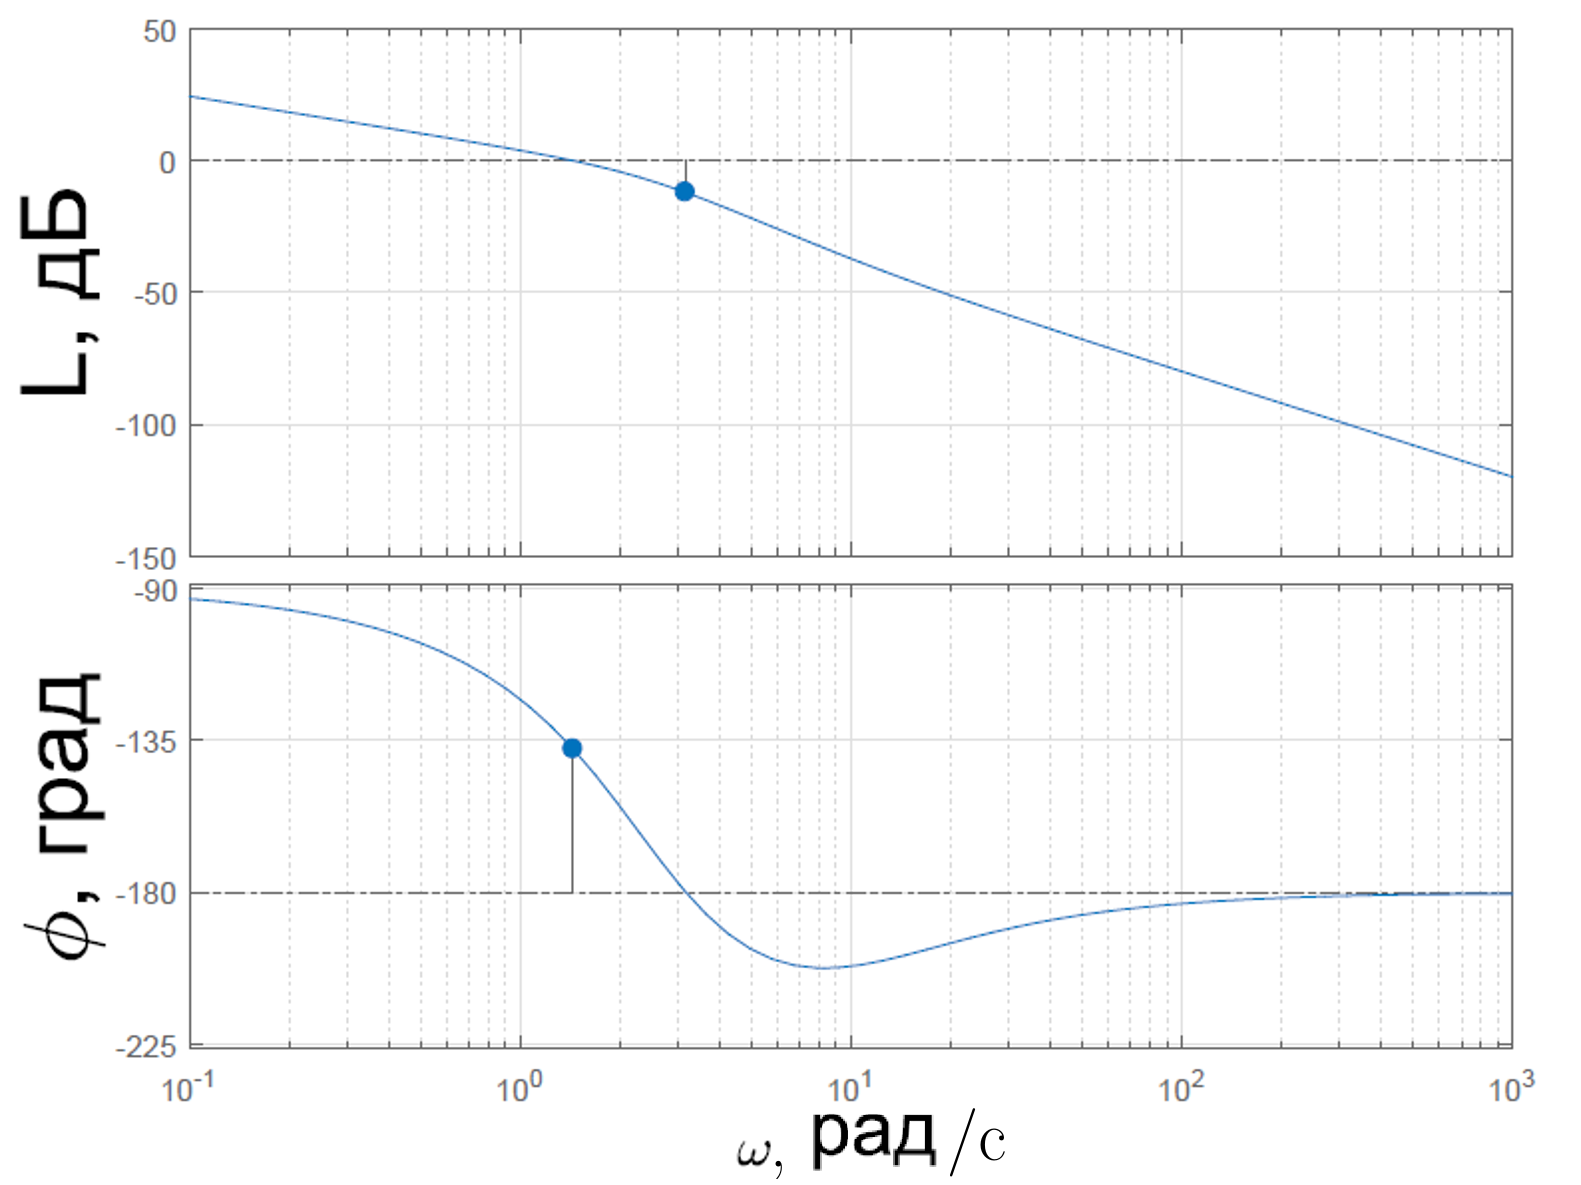 <?xml version="1.0"?>
<!DOCTYPE ipe SYSTEM "ipe.dtd">
<ipe version="70206" creator="Ipe 7.2.7">
<info created="D:20170517201036" modified="D:20170517201036"/>
<bitmap id="1" width="69" height="136" length="856" ColorSpace="DeviceRGB" Filter="FlateDecode" BitsPerComponent="8" encoding="base64">
eNrtnL1x4zAQhd2U6nATasEluAJXcAWoAOaXX3yxY6VMfRi8GQwHWIFLEAuSe+9FHok28ElL
7C/980NRFEX11K+ojy36HUWcAcIO37boEaVfYp7nv6N0jyKOHies8naQblF97x3i9BI23Pe0
IQ5xiNMRJ7w4ICogDnGIQxziEIc4xCEOcYhDnAPTt/eoVFf5ikLtCzWWTeCH4+gF8AALzDmK
OGeuFXxGpbofcbbq+Xw+FsIGxPrq7XbbaYoQcUz1jEKPY5omnN4NzY6T4NRJcbJpGm3EOYNZ
BlMc1t8hTpt3C8L+TXujIzWgEU+cZnGI5cw41IU87J+okYt+R+2fxsHOcUylYHV8kHN1HKwe
Up6LNuK94iALu/qYhD8c3Kc+hliCsoqEtVBdmaYJ2RBxGsqGYEQECO8TLp6isivnhZKjQbQp
5mt4y+5k9oQT3LTIItbMwZVdXInh8UdEL2bUQnKGI65Vz5iyi+GwtqbV4RMzyt9LnPJ7qewN
IaWmQqX/Wokj4mj2hqMp21tDHAUHRBw9jiaOQhZWnlSrh5UYHB6Og5033AjiLyYfTZxVHIQl
DbvSVF/hVRus9L/FEYMcTdzekIuJnwNx6odnibMag5VJn8ZKxfyiL05pzMp7AU5Q+TngrhHT
3r4nmzOcekkKG4CRZHEpHM2rz2FZBwg/iEMUGvskDpZebStnNyzsZ8+gjibvI07deOo5XXnw
6mVUNiw9nVhF3ORNVjWmgesMJ7O95bTeTltNR9n4lqg/nOZDEra3nIhIM+RiKZKiKIramdwF
JR+02kUN76bWp10zt8F9dBwzCH/nWC43OLCrPVlMRbBA4likb71kmoT6wxHb66Xu93v2iOVS
eDG8q5z9tkvfKhuAE2k4l+CwxD5dyn2M8gVPOK/MrGOXPCwhVr0sni9whiMaQ/eJJrFnjQiQ
OPVzoCy2GBUoxDOnbzjX0Ihv1oDum28c60FN61avbxxTYxOj3L445SiXcq6gQWKG2zfUcYYj
Bjndp+bEHMRiPM8Zzitn3TFnDLYkNuL7HgJecXAziiuCtDmsqnRajbxbeg4CQW9luiDVCupP
IMIRV8q/WOKxXZoUzBnOgf/x2OLhMuIQhzhtOCH2+LiINLmYMxzqPPoH10CM1A==
</bitmap>
<bitmap id="2" width="794" height="595" length="20702" ColorSpace="DeviceRGB" Filter="FlateDecode" BitsPerComponent="8" encoding="base64">
eNrtnftvW+edp4X9CxZYFDvZ3cFs0WKAQS+DwUAD9IfBBmgbzKWzmsFuMJjuTroouJxZVtlx
hNJhUkVt4qoNE40zKd2G0cR22U5pTVsmcblOQu3KjCL6ItMxY0ulokqJzKGS8YhmbSUkK1+I
s6/4SkdHhxcdXnUuzwPBkMgjWuZH73kfv9/veY+iAAAAAAAAAAAAAAAAAAAAAAAAAAAAAAAA
AAAAAAAAAAAAAAAAAAAAAAAAAAAAAEAT3E2HB91afOF0cfOJYmY27PfIxzz+cDydK/NuAQAA
AOhlKhc/7PaMJws6VbqViR4SEjUxLxzqdi553OceCiZv8H4BAAAA7KaYDvvcw9GMTqbKK9Fh
z2A4fVfzpSeYLPCGAQAAAFRZUw1NKiSDnkF//Noe0gUAAADgcDatye3x+Q5u9UwFT8n2qFzc
766yqZ21ql24AQAAwMogRG0tTWWiw0KmwvOVvvNyceWU3zMSTn/QrE2Z8J/WpZ+qzZdt9tsN
Hr/nYY0PqPdss4+TOImTuLUSr/cUiZs/8RZitVziVrar7cIfNsWZlrmVxEkcmyJxbApa4Vrc
P+j2x3Ob+yYY7Zti3DG3kjiJkzg2ReLYlFMpF5LjHvehaObW9gMr0eHB4ehKWd+dvmlZ9a7p
M2cKi4uLJnzZZr/d4PF7Htb4gHrP1nucxEmcxO2ReL2nSNz8ibcQq+UStxLF+bBvcLtvqrKv
lOfZ+Nrt7f2mxqIrBWWv/aZIwWmQOIkDiQOJg5Zybv5UcHh7y/OJ2cz2+lNxJb79uNs9HDw1
X28vdFJg3AGJA4kDiYP9UmBN2PgB1H1InMSdmbhCpY9KHzaFTTHu9mluXVlZIXESJ3Eb2xSJ
Y1OATUG3MeeZFkgcSByYx0kBONMCiQOJA/M4KQBnWiBxIHFgHgd7pECF3fgBdNGQOIk7M3GF
vin6prApbIpxx9xK4iRO4tgUNoVNYVNgQagCkDiQODCPAykAZ1ogcSBxYB4nhcawJmz8AOo+
JE7izkxcodJHpQ+bwqYYd8ytJE7iJI5NYVPYFDYFFoQqAIkDiQPzOJACcKYFEgcSB+ZxUgDO
tEDiQOLAPE4K3YMKu/ED6KIhcRJ3ZuIKfVP0TWFT2BTjjrmVxEmcxLEpbAqbwqbAglAFIHEg
cWAeB1IAzrRA4kDiwDxOCo1hTdj4AdR9SJzEnZm4QqWPSh82hU0x7phbSZzESRybwqawKWwK
LAhVABIHEgfmcSAF4EwLJA4kDszjpACcaYHEgcSBeZwUugcVduMH0EVD4iTuzMQV+qbom8Km
sCnGHXMriZM4iWNT2BQ2hU2BBaEKQOJA4sA8DqQAnGmBxIHEgXncJCxmb/YNTfWPTHuPpf7+
lV8cfW1JPJJf39j/H4w1YcMHUPchcRJ3ZuIKlT4qfdiUmZxW6JOQqBPxd33ff0tolfAr8SE+
CZxciMxcFU9l1wqMO+ZWEidxEsemSBybgno2Vf1gaeOOkKhYcjU0uSy0asB/VvjVX/7dedeR
pPCrxNw18SzjjrmVxEmcxLEpEsemoKkUhEG9lMgImxJ+5TpyQfiVsCzxuXhEeJd4VjgY76f5
oaeCxIHEwZnzOJgzhexaIbV0XdjU6MScLBF+3BcXn4Qml2WJ0AwtWMCZlsR5E0gcmMfBQinI
FiyhUoGTC0Kr+kemtS1YQr2WVteNvA5rwsYPoO5D4iTuzMQVKn1U+rApxzitrgXr0197XfiV
68iF0Ym5Bi1YjDvmVhIncRLHprApbAqbavRblL0pPEqWCLUtWMK4fjT1Di1YXYUqAIkDiQPz
ONgyBbUF639+NylbsOQuWOouDbRgcaYFEgcSB2yKFJpCbcGSJUK1BeuhFy6dOP2uUK/e74LF
mRZIHEgcmMfBKinULA3LFqzjsaW/f+UX6i5Ye7Zg7fmybf5U7R9PF41CTwWJk3hLz9I3Rd8U
NoVNdeQ3XG3BUnfB+szX33jw+Tdr7oLF3MqZlsRJHJsicWwKHGJT7TD37i91u2DJFqzQ5LL0
K4e3YFEFIHEgcWAeB1JoFt0uWGa4ESFnWiBxIHFgHieFrtLtNWHdLliyxV1twTqf/pel1Q7s
gkXdxzyJ9+bbSZzEe5m4QqWPSh82hU2Zb9ypLVhfenb23idmtDcilC3uzK2caUmcxLEpEsem
gBSaGzh23GWUKoDTIHESB+ZxIAVTIXcZHX/lFw+9cEn6la7F3fx+xZmWuRVIHJjHgRRMRXWL
u/CrB59/c+SHl825iztnWuZWIHFgHgcnpGDpCrvQp8vv5EOTy48dP1/zEkKdX9FFo9BTQeIk
3tKz9E3RN4VNYVPOGXc1LyH806fOSr+KzVxpvH7F3MrcSuIkjk1hU9gUNgU6hF9dWFjT+VVv
7vJMFcBpkDiJA/M4kIJz/Eq3fvWRr57uhl9xpmVuBRIH5nFwQgqsCWv9yv+jCzXXr+T1g9R9
bJO4wQNInMQbP0Xi5k9codKHTTHu9u9Mq7t+8B7vaaFYrmcT6v4MzK3YFIljUySOTQE2xbhr
6gDhV7GZK9X7i4pHTryWWlpd50yLTZE4NkXi2BQ406agZeT+osKmhFP93sgb2vsPyuYreiqc
BomTODCPAylAu/930zS3C7n69KNxuXl7Yu7a5XfyvD/MrUDiwDwOtSgXM+fC/gPuCh5/OJ7O
lS2VAmvCxg9otu6Tml+Si1ejE3Of+2ZCLl7pOttJ3E6JU/exa+IKlT4qfdhUd2VqJTrs8fgj
87nbSnktOT7s9ownC2Vsirm15plWLl6pd8YZ8J+VlUEhXT27LQ6JY1Mkjk1hU9iUuWQqEx12
+8LpoubLoWDyhoVsCrrHnmfa7FohMXdNVgY/+nD8d4anZVt7L+UKepk4kDhYGubxLslUITnu
cR+O5+5uPXA3HR70DEdXyqQAzZ9phUGpbe3yns6qXO1XWRCYW4HEgXm8y9zNxQ+79TblHgyn
79ZJoQErFRo/Uu+7tIcZ+a7qw6pfhx9y33/I//bXj/7nr4zd++ALv/03PxFy9e8eevWBZ848
99Kl0+cXTP5Oqn8SNz8kPyQ/pHV/yJqHoT5msCkT/huosBs/YH+7aJZW1xNz1wInF+RuV+JP
ebVgszXBHiTewq86iTPGzZy4Qt8UfVOsTWFTjDvbza3yVjiyJtg/Mi0+RifmTsTfvWJgHwZs
CptijGNT2BQ2ZS6d2rQn+qZA2d+5VXazP3w8de8TM/IOg3IThv36hzv2V50uGhIHe8M83iX0
F/Hl4n6u6YN9PdPm1zdkQXDAf3a/zAqbAhIHbAqa0Sm539SplWKZ/aY6+LLUfTpCaeNOaul6
aHJZtlo9+PybgZ+9PT073+3EqfQxxm2WuEKlj0ofNtVlnSpm4kGfZ6vX3xc8xV7o2JQpz7TC
rF5/658PnZj77BNbfVYtdLBjU9gUNkXi2BTsL6TgNExbBRASFUuuCqFSrw1MLV3nV93GiQOJ
Ayc3UgDOtF38b2z2ploK/MaPrnwv+nb7C1bYFJA4MI8DKYADz7RCoqYuvTf4/MX+kWkhV5GZ
q9m1Ar/qzK1A4sDJjRT2hAq78QOc00WTWroeOLkgtGrAfzY0uWzkkkD6phS6aOybuELfFH1T
2BQ2xbhjbm31vc2uFYRNCacSZiX8qkF7lXjZE6ff/YNvnekbmhIf7u8mm9qWgcQZ49gUiWNT
YF2bgu5hpyqA0KpYcvV/fGdWmFK1VpU27vzZU2c/8tXTUqXkh/hy6tJ7JA4kDszjQArAmVaL
vB7QdeSCdrXquz97+9e8u1RKFap93JKdxIHEgXmcFHoDa8LGD6Duo9OqyMxVWQSs9ij1Y/D5
iyTOGLd64gqVPip9trCpfD4fiUS8Xm9/f39fBZfLFQgEUqkUNsW4Y27d38SnL//zrx88Xc+m
Pu6LkzhjHJsicWxqfymVSqFQqK8+Qqu69JvjEJuC7uGQKsBi9ubvjbzRYHmKxIHEwR5YdB4X
KiVkqc8AiUSCFIAz7f6M0407DVTq86MJcQCJA4kDNtUphPNEtjGyoOT1evsMY/6qHzbFmdau
PPTCpZoq9W++evqPvn1G9qs7oR2duZUxDthUD9DakRCqPdWrrxn6+/tLpRIpNAsVduMH0EVT
j9LGnY89fLr6gr5DJ+aUSr+63LRKfERmrta8cw2JM8bNnLhC3xR9U5a1KV2NT8hSLBbL5/Py
2Ww2K15BJ1R7viY2xbhjbu1S4pfnFx77h8tCoj79tdc/7ot/9OH4idPv6o6RW6z/xsNx77FU
Yu4aiTPGsSkSx6a6alPCmnSt5jXXnYRT6Q7DpsA8OLMKsJi92fgGf6WNO0Kl5I5Vocnl9m+y
TOJA4uCoedy4TaVSKa0mNbBH3QoVKQBnWqsgpEveDVCYlfArGzSrkzhjHLApU9mU1pEarziV
SiWD3kUKtVcSWBM2fAB1n268rFyquv+pN2SzeuN1LRJnjO9L4gqVPip91repUCjU+GW1HVbY
FOOOudWiictmdeFUn/tmYs+lKhJnjGNTJI5N7WlTo6OjxnvLtQdjU4w75larJ/7ymYz3WKrx
UhWJM8axKRLHpvZ0JO2Re24kpV3IwqbAPNBT0Q7qUpWFuqpInDEO9sbSNrWnIGFTwJnWxljo
AkASZ4wDNoVNOdOmWBM2fgB1n31MXL0A0HssNXXpPRJnjPcycYVKH5U+bAqbYtwxt9olcXkB
4B99+8wnHokbWaoiccY4NoVNYVPYFFgaqgBdnC+yNwMnF/qGpkYn5lJL10kcSBycM49jU/wq
cqaFDlLauBNLrqp3ANz3TnUSZ4wDNoVNYVPAmdaipJauj07M9Q1NBU4uLGZvkjiQOGBT2FQv
ocJu/AC6aEyeeH59IzJzdcB/9vcfn3llNlvauEPijPGOJK7QN0XfFDaFTTHusCmHJR67uPrQ
C5f6R6YfO36+8a1qSJwxjk1hU5a2KfF5pD4DAwPqkYFAINKQptQLm4KeQRVgf1H3//QeSyXm
rpE4kDjYYx7Xak+XwKaAMy1okZsq9Gb/TxJnjAM2hU0506ZYEzZ+AHUfSycu9//UbapA4oxx
g89S6aPSh01hU4w7bIrEJXJThc98/Y3PfjMRmbl6eX6BxBnj2BQ2hU1hU2BaqAKYmcXszY5v
qkDijHGwN8zjpACcaaEadVMF8RFLrra5/yeJM8aBeRxIATjTOpbU0nXvsZRcqmq8qQKJA4kz
jwMp6KDCbvwAumhsn7i6qcJfHD7/UiJTr6uKxBX6pkjcIokrduybwqYYd9gUiVsi8ZcSV//6
uYufejRec6mKxLEpEsemAJuC3kAVwOrIpapPPPr6/WPnEnPX9uyqInHGODCPWxchkI0v9CMF
4EwL7SBUynss1T8y3birisQZ44BNYVPOTIE1YeMHUOlzeOJqV9X9T71Rc6mKxO06xhUqfVT6
LGJTiUQi0iqBQACbYtxhUyTes8RPvJZyHUn+5iP6rioSx6ZIHJvaXzq1sWfNWyRjU4w7bIrE
O564ulTlOnJB7lVF4tgUiWNT9rAp9kIH80BPhUOQXVV9Q1OP/+BCp7ZVB8Y4MI9jU9gUcKZ1
Gvn1jedeutSpbdWBMQ7M423alLdJXC4XNtUyrAkbP4BKH4kbSTy1dF3eAfCLz5wXn5O4DRJX
qPRR6bOgTbWQETbFuMOmSNxUiefXN376xtYdAEOTy+JLEsemSBybwqbsalPQPagCkLggu1YI
nFyQzepGtgAFxjgwj2NT2BRwpiXxaoREabcApVmdMQ7YFDaFTQFnWmgtcbmvwoD/7BeePHP4
xfQ+VgCBMQ7YFDbVKaiwGz+AvikS72DiqaXrvu+/1Tc05T2W6moFkMTbT1yhb4q+KWwKm2Lc
YVMkbtbEZQXQdeRC9yqAJI5NYVPYFDYF1oUqAIkbR60Aio/IzFUqgIxxYB7HprAp4ExL4i3+
Fz57U70G8OUzGa4BZIwD83hrNrW4DTbVA1gTNn4AlT4S71nisgL4R98+0zc0NTox184uoCTe
fuIKlT4qfRa0KR39/f3iWXk7Y/GvK5VK2BTjDpsicYcknl/fiCVX1caq7FqBxLEpEsemWrCp
alwuVygUSqVSPbWpu+nwoFvLYDh9d/OJcjFzLuw/IB/0+MPxdK5sHZuC7kEVgMQ7iPAoGqsY
48CqSAdtSmVgYCASiQit6oVN5eJ+91AweUP/eHklOuzx+CPzudtKeS05Puz2jCcLZWwKONOS
eDdILV1XG6te4/bKjHHAprT/7cpmFzVEtgkEArr7GjemezZVWZo6FM3c0stUJjrs9oXTRc2X
taQLm+JMCyTeOWRj1V/+3axsrOKeNYxxwKaMG1cikRB+NTAw0HObupWJHqq16FQuJMc97sPx
3F2NdXmGoytli6RAhd34AfRNkbgJExcSpW2squ5XJ/H2E1fom6JvyqarIsKshFb19/f3yqZu
JINDbs9B30FPpT1qOHhqvtIddTcXP+zW25TaUqVPoZoVAIBOkJpf+sErlz9/aPrTj8Yf/8GF
c5cWeU8A2qHmrG3LNbdSqRSJRPYs/3Xgb6o0R7l9E+liZc2puBz1D/nC88UmbYplUqoAQOJd
/8+mpl/9UHiuhcsAgTEONbH3PK7tQu+WTelRC3+3sSngTAvmTHwxe9N7PCX71WPJVS4DZIwD
NtXojKHZIaFTNrVrO4QabrSzJFU5kr6pDr8sXTQkTuIdjEZ7GWCntIq+Kca4JRJX6JsyTD6f
jzSkA39HIRn0aB2psjY1HM2Uqy7iq7eRAjbF3EriJL7fiSfmro1OzPUNTQmtavMyQGyKMY5N
QfN8kA6PqH1T5dzsuG9oLP5+5Qu539SpFfEU+02B6c+0QOJydwWpVYPPX5y69B67KzDGwQjM
4x2gnEufCvrUHc9nM8XtJ4qZeNDn2SoL+oKn2AsdONOSuEW0aiL+7kMvXGLTKsY4YFOkAJxp
gcTbQb0boKpVpMkYB+ZxUjAOFXbjB9A3ReK2T1x3k+XqvUCdmbhC3xR9U9gUNsW4Y24lcRJv
ElWrfvOR+KETcx3fYh2bYoxjU2Anm4LuQRWAxG3A8uq6wdUqEgfmcSAF4EwLJN4A40VAEgfm
cXBaCqwJGz+ASh+Jk7iqVfc/9UY7WkWljzHem8QVKn3YFOOOuZXESdzEiUut+szX3/jEo683
q1XYFGMcmwJsirmVuZXESVz9vIUiIDbFGMemwE42Bd2DngoSdxpO660iceZxIAXgTAsk3gOt
evLH868lV0kcmMfBximwJmz8AOo+JE7izb6s0KofTb1z/9g5uVql3ryGSh9jvDeJK1T6sCnG
HXMriZO4XRLX3bzmxGuppu4JiE0xxrEpIAVnQhWAxGFPrbL0rZZJnHkcSAE40wKJm0Sr3N9N
WlGrSJx53DZEIpG+3fT393u93lgsViqVSAE40wKJm16rfjV16b3RiTl1tUqIFokDNrW/NqXV
qmw2SwqNocJu/AC6aEicxLuaeGnjjlApqVWuIxdiyVVVq+ibYoy3fBh9Uy3YlMvl8nq9wqNM
KFTYFHMriZM4iRv59mqtemN2HptijGNTPbMp9Z8fCATkI6Ojo9gU7AtUAUgc2kRq1ZM/nv+4
L65brSJxYB7vgU1JoRoYGOiSpZMCcKYFEu8lqaXrgZML/SPTA/6zocnl7FqBxIF5vBf/qalA
Co1hTdj4AdR9SJzEzZB4A62i0scYbz/WBk+xKoJNMe6YW0mcxG2W+GL2prAp4VRfePLMyA8v
iy+xKcY4NoVNgc2gCkDi0Buya4UnwleEVvX4bsskzjwOpACcaYHE7adVcrWqN1pF4szjQArA
3AokblfUjdaFVnXv/jUkzjxuJ0KhkHcbU23XaYkUqLAbP4AuGhInccslrmrVbzwc3/Nuy/RN
2W+MK/RNGUZIVM0dErApxh1zK4mTOIlrteqh4Fl5/5qaW1dhU9gUNoVNgdmgCkDiYEIa3L+G
xMHJ8zg2BcytQOLQslb1j0wLrfpe9O1mdwQlcWwKmyIFCWvCxg+g7kPiJG7XxFNL1x8cf/NT
j8brbbROpY9KHzaFTTHumFtJnMRJ3EjicqN14VQ6rcKmsClsCpti3DG3kjiJk3hTieu2rnr5
9GUSx6awKWwKeg89FSQONkDVqo8+HD/8Ylq7IyiJOw1sihSAuRVIHNphNVeQW1fJPRYSc9cW
Ft/hbcGmsClSUFgTbuYA6j4kTuLOTFz3lLojqKpV3dhoncQ7dRiVPmyKccfcSuIkTuJmsymV
hcV3tFtX/fSNlZa3riJxbAqbsrRNQfeg7kPi4JDE5dZVcrWqzR1BwcxgU6QAzK1A4tCDxOUe
C/0j0/W2rgJsCpsiBWBuBRIHI4mjVdgUNuWcFKiwGz+ALhoSJ3FnJq60t3unusfCbz3y+qET
V7R7LJB4txNX6JvCpjjTMreSOImTuPVtSmXu3V9qdwTtklaRuO1tKpFIRLrAwMAANgUmhLoP
iQOJ18TkeyyAyedx7SJSl8CmgLkVSByskrjUKu+xlNSqqUvvreZor8KmsCnr2RRrwsYPoO5D
4iTuzMSV7t/1WO6xMPj8xfb3WCDxNmNt8BQ2hU0x7phbSZzESdy0NqXTqtGJuf6RaalVzV4M
SOLYFDYFdoK6D4kDibcDeywwjwMpAHMriQOJd0qr5MWAn/1m4onwlcXsTd585nFSAM60QOJA
4i2wtLr+3Z+93e09FoB5nBSahQq78QPooiFxEndm4koP+6YMkl0rRGauuo5ckFql3WOBxNuM
tcFT2BQ2xZmWuZXESZzEbWNTKtVbV12eXyBxbAqbAttA3YfEgcR7qVVCpQ4e39y6ynss1c4e
C8A8TgrAmRZIHJycuLrHQvtbVwHzOCkYhCqA8QOo+5A4iTszccXElb4GP6rQKnWPBaFVbe6x
QKUPm8KmONMyt5I4iZO402xKi6pVX3jyzOjEXAtahU1hU9gU7AvUfUgcSNxsLK2u+38yzx4L
zOOkAJxpgcSBxNsku1aQO4KiVczjXeN2LnncNxhO31UfKWRmJ/wed4UD/nA8nbu99UwxMxve
fsZTeaZMCsDcSuJA4tageo8FdesqYB5vS6XmI5t6pLGpciY6LCRq4i1hSuXc7LjP4wkmK1Xn
W5noISFRE/PimYqDuYeCyRsWSoGeCuMH0EVD4iTuzMQV6/dNGdeqh164pGqV9mJA+qawqSao
LDQN+n94MjissamKMum+9IwnC0KtVqLDnp1nKl9uixY2xdzK3EriJI5NWS/xmnssYFPYVBPk
4mP+UyvF27n4YY0+3UgGh9z+eG77qLvp8KD7UDRzSykkg55Bf/yaamPpsM89HM2UFVIA6j4k
DiRuaaRWqXssRGautrPHgg1gHm+Su7tt6lrcP1hlU75wuijsy++usqldDVekwJkWSBxI3PKo
eywM+M9+6x/nnalVzOMmsalqVgAAAKzDqTd+/r+fO/f5Q9Pi4/EfXBBf2vVfWnPWxpBYm6oJ
PRXGD6CLhsRJ3JmJKw7rmzL4sk3tsUDflH2pmM82uw1IZ1OVI2v2TW1+Zu2+Kc60zK0kTuIk
jk2187JCq+QeC0Kr6u2xgE05Ep1NaS7iU5/VXNOnuYhvcxXLWtf0Qfegi4bEgcQdhbp11W88
HLfl1lXM4+3Z1PZ+U9HlolJzv6mx6EpBseZ+U8CZFkgcSLyz1NxjAZvCpjb3Qo+Pb9cFPb7g
q5q90FfiweHtguFw8NS8tfZCpwpg/ADqPiRO4s5MXKHS1+rLqlr1qUfjUqsMXgxIpQ+s5bSc
aZlbSZzESRyb6kHi2j0WDoXnGmsVNgXWsinoHlQBSBxIHKoRWuU9nvrCk2eEVoUmly10w2Xm
cVIAzrRA4kDipqKpPRaYx4EUONMCiQOJQwOtisxclXssCK0y7cWAzOOkUA96KowfQBcNiZO4
MxNX6JvqVeLqHgt9Q1Nf+8Fbe2oVfVPYFOOOuZXESZzEsSkSr8nspbS6x4L3WKreHgvYFDYF
tocqAIkDiUObmGrrKuZxbAo40wKJA4lbGu0eC6HJZYNbVzGPY1M9gCqA8QOo+5A4iTszcYVK
n8kSV7Xqs09MC61azN7sYKwNnsKmsCnOtMytJE7iJI5N2Szx6dn5PfdYwKawKbA0VAFIHEgc
eoPcukrdY0FoVTf2WGAex6aAMy2QOJC47dHusTA6MdfZrauYx7Ep4EwLJA4k7jStkhcDij87
cjEg8zg2VQ96KowfQBcNiZO4MxNX6JuybOKCy/ML9fZYoG8Km2LcMbeSOImTODZF4saPKW3c
US8GFFoVmlyenp3HprApMDlUAUgcSBzMSWtbVzGPY1PAmRZIHEgcdMiLARvvscA8jk3tCWvC
xg+g7kPiJO7MxBUqfbao9DV+SqdVL5++jE1hU4w75lYSJ3ESx6ZIvIVY5cWA9z/1RvUeC9gU
NsW4Y24lcRIncWwKmzL+lNQq77GUqlVf+uuvIjPYFPQYeipIHEgcbEBp4466x0Lvb7UM2BRn
Wt4EEgcSB+ZxsH0KrAkbP4C6D4mTuDMTV6j0ObLSh01hU4w75lYSJ3ESx6ZIHJvCpsDqUAUg
cSBxYB4HUgDOtEDiQOLAPE4KwJkWSBxIHJjHSaF7UGE3fgBdNCRO4s5MXKFvir4pbAqbYtwx
t5I4iZM4NoVNYVPYFFgQqgAkDiQOzONACsCZFkgcSByYx0mhMawJGz+Aug+Jk7gzE1eo9FHp
w6awKcYdcyuJkziJY1PYFDaFTYEFoQpA4kDiwDwOpACcaYHEgcSBeZwUgDMtkDiQODCPk0L3
oMJu/AC6aEicxJ2ZuELfFH1T2BQ2xbhjbiVxEidxbAqbwqawKbAgVAFIHEgcmMeBFIAzLZA4
kDgwj5NCY1gTNn4AdR8SJ3FnJq5Q6aPSh01hU4w75lYSJ3ESx6awKWwKmwILQhWAxIHEgXkc
SAE40wKJA4kD8zgpAGdaIHEgcWAeJ4XuQYXd+AF00ZA4iTszcYW+KfqmsClsinHH3EriJE7i
2BQ2hU1hU2BBqAKQOJA4MI8DKQBnWiBxIHFgHieFxrAmbPwA6j4kTuLOTFyh0kelD5vCphh3
zK0kTuIkjk1hU9gUNsW4Y24lcRIncWyKxLEpbIoUHAY9FSQOJA7M40AKQOJA4kDiQOKk0BjW
hI0f0Gzdh8RJnMTtkbhiqboPibcZq+USx6YYd8ytJE7iJI5NkTg2ZVNu55LHfYPh9F31kWI6
7HNrUZ8tZmbDfo980OMPx9O5spVsqks/VZsv2+y3Gzx+z8MaH1Dv2WYfJ3ESJ3FrJV7vKRI3
f+ItxGq5xM2rUvORTT3aZVPX4v5BTzBZ0B98KxM9JCRqYl44VMXB3EPB5A3OtMytJE7iJI5N
kTg25VAqC02D/h+eDA7vsqm76fCgZzi6ol92Kq9Ehz07B1a+rCVdjDvmVhIncRLHpkgcm3IG
ufiY/9RK8XYuflhrU+VMdLjmolMhGfQM+uPXVBvbLAgORzNlzrTMrSRO4iSOTZE4NuVk7u62
qXIhOe5xD/p8Q7I7yhd8NZ27Le3L766yqV0lwl0pAAAAgHXBkNqwqUpzlHsknP5ALkitRMc8
vol0sdyUTQEAAAA41ab07BT+sCkAAABwLrs2PdhtQHvY1I5EbXanG+2bAgAAAHAMOpu6kQwO
aR2psjZ1KJq5VXURX72NFAAAAACcbFPlYnrCp/ZNldeS48OesfjaplzJ/abGoisFZa/9pgAA
AACcalPKpimlXw365JbnB/zhc5ni9kJVcSUeHN4uGA4HT83nKPMBAAAAAAAAAAAAAAAAAAAA
AAAAAAAAAAAAAAC0QzmXPhXc2u7TFzyVVi/dKxcz58L+A/IZjz8cT3NVHwAAAICOD9LhEbfv
eLJys+Nybnbc9/j29lOVDTz9kXnxVGUrKrdnPFnApwAAAAA0FJJBj2c4uqJuMpUO++Se55V9
0X3hdFE+sXMLvyq49TYAAIClQYjaQn93Y3V7z3IhOe5xH47ntjf63Lxzn9a7dtmUCf9lXfqp
2nzZZr/d4PF7Htb4gHrPNvs4iZM4iVsr8XpPkbj5E28hVsslbuW1qcqd+zYrerc3tUpvU7Vv
mFzTclf2my79DG2+bLPfbvD4PQ9rfEC9Z5t9nMRJnMStlXi9p0jc/Im3EKv6FGtTXUDbN3U7
Nx/xb95kRkjUraZsiv/FsFJB4iRO4qxNkThrU86lnJufqDiU2+ML/t9kdKziTHetblOLi4sm
fNlmv93g8Xse1viAes/We5zESZzE7ZF4vadI3PyJtxCr5RI3MxUn2qaGG1UqfcPRTFkeaeG+
KbDc/xCBxIHEgcQtidwGoXIR3/aXg77wfLH6Ir7NfvW61/TxRjLugMSBxIHEncqtTPSQ2zMW
XRE+VcjMTvgHn42v3d4RLf+plWK5wX5T2bXCb//NTyIzV8XHifi705f/eTF7U3yUNu7w5tqV
lZUV3gQSBxIHbAp22Ombcnv8E7OZgvpEMRMP+jzuGtuk7yCs6b94viVtKjS5/KXvzHqPpcRH
39CU/JBfig95zPHYUm90iwq78QOa7aIx55mWxEmcxFt4tuZTJG7+xBX6ppzktEKZpDullq7L
xauHXrik1a3+kWmtayXmrl14ey27VmDcMbeSOImTODZF4tgUNmUEIU6qa4mP0Ym5P3nyzID/
rHZdSz5FAdE8UAUgcSBxYB4HS6SQX99QRSs0uayuaN3jPe06ckFaViy5Ko4RR5ICZ1ogcSBx
wKZIwTiqZQVOLgit6h+ZFpY14D8rPhfe9b3o2+KA2UvprvzV1H2oApA4idslcYVKH5U+bAqn
rVIs8SEUy3t8cxXrU4/GZa1QGJd4UNiXGdqxmFs505I4iWNTJI5NgYVSkD3wseSqLBTKdizX
kQvu7yVPnH5X+BUlwtagCkDiQOLAPA5OTkH41UT83b9/5ReyRCgvKpSXE3Zk8YozLZA4kDgw
j4OjUsivb8gWLHXxSnzy8PHU1KX3kCvOtEDiJA7M4+DkFForhcviYOBnb3/jR1eEXKkrV8K4
5OYMdNEo9FSQOInbJXGFvin6prApbKr7406uXMm2K3nZ4GPHz8eSqy0vWzG3cqYlcRLHpkgc
mwInpyB72kcn5j7z9Tc+8ejr4pN2zMq6UAUgcSBxYB4HUmif/PpGYu5a4OSCbGUXZiW+dMhF
gpxpmVuBxIF5HJyQQi/XhLNrBblmJbRqwH9WKJYwq9Vcof2firqPORPv3reTOIn3MnGFSh+V
PmwKmzLluJNmNfj8Rbm3VWTmqrYUyNzKmZbESRybInFsCkjBOKml64GTCwP+s3LBSnxpj38X
VQCnQeIkDszjQAr7TnatEJpcdh250Dc0JTus5H4LnGmBxIHEgXkcSKEp8usbssNKaNX9Y+fE
51bUKs60zK1A4sA8Dk5IweQV9vz6r6YuvSe1qsFqFV00tkm8s8eTOIl3JHGFvin6prApbMoW
405IlFApWQSs7q1ibuVMS+Ikjk2RODaFTYFBZBFQaFX/yLTQqsXsTdP+qFQBnAaJkzgwjwMp
WAvZsv6H3zrzn56YicxcNWFjFWda5lYgcWAeByekYIM14cXszYeCZ2UFsPFSFXUfhSoAiZN4
S89S6aPSh01hU04Yd/n1jcjMVblpVcvN6sytzK0kTuLYFDaFTWFTjDuhUt5jKdlVpbshIHMr
Z1oSJ3FsCpvCprApMIjwKHmr5YdeuPTymcy+/Az0VDgNEidxYB4HUrAfpY07U5fe+8zX35Dl
P860QOJA4sA8TgodxyFrwkKlhFB99onpxk5F3cc2iRs8jMRJ3OCzVPqo9GFT2BTjThKbuSJb
qurtqMDcytxK4iSOTWFT2BQ2BXuPrOzNxk7VKagCOA0SJ3FgHgdSwKk40wKJA4kD8zgpQLNO
FTi58BsPx7vhVJxpmVuBxIF5HJyQAhV2ZXudasB/9sRrqVa+nS4a+qZI3NaJK/RN0TeFTWFT
jDtjh6WWrn/2iWmhVfVuT8PcytxK4tgUiWNTgE3BnkRmrtbcR70FqAI4DRIncWAeB1IASWnj
jtxHvc1mKs60zK1A4sA8Dk5IgTXhegdk1wryoj91w0/qPvZO3PizJK5Q6SNxiySuUOlrhlAo
5K1PIpHAphh3rZ1pF7M3B/xnP/fNhJAr5lbmVhLHpkgcm7IxQpn66hOJRLApaIejry31DU1F
Zq429V1UAZwGiZM42Bvzz+OlUmmxDVwuFzYFXUUW/lxHLohPONMCiQOJY1MmRBhRXyfo7++n
0gfdI5Zcld3pnGmBxIHEsSm72pRwJ1Jo9p034cuauaciv76hW6Sii0ahb4rEbZ24Qt8UfVPY
FDbFuOvCmVYuUoUml0sbd5hbsSkSx6ZIHJvCppxsU9AycpFqwH+23t7pVAGcBomTONgba9lU
CwKsXtOHTUGPkYtUz7yY5kwLJE7igE1hU85MgTVh4wfUe3b2UvqLz5x3HbmguxkNVQC7Jk6l
T6HSR+IWSVxxcKUPm2LcWXFuDU0u949Mp5auc6bFpkgcmyJxbAqbwqY407Y2tybmrmn3T+BM
i02RODZF4tgUNuUEm4LOkl0ruI5c8B5LlTbu0FPhNEicxMHeYFOkAD1DeFTg5MKA/+y5S4u8
G8ytQOKATWFTtk+BNWHjBzRV94klV/uGphJz10jcIYkr1H3sm7hCpY9KHzaFTTHu9mluPXdp
sX9kOnByobRxh8SxKRLHpkgcm8Km7GpT0D3EmVZ4lLwNjW7zBLBr4rwJJA42xop7oQ8MDMh7
FgcCgUgkkkgkGlgWNgVmPtOGJpd/69HXr7yT5z1hbgUSB2yqlzZVD2FZwq+EXJVKJWwKrHKm
fSmRMWcbFTC3AomDA21Ky+joqNAqbKrNd96EL2vLLprsWqF/ZHrfhYrEe5Y4Y9w2iSv0TdE3
ZRGbyufzkQpCkLwa+vv7jaxWCbApxp3551YpVIGTCySOTZE4NkXi2FTvXUv8u2KxWCAQcLlc
DcwKmwLzUPNMm1/fcB25sL9CBb1MHEgcbIPN5nEhV4lEQq3uYVNgrTNtaeOOul867xJzK5A4
YFP7rlWBQEBrU/39/d4qZG8VKdSENWHjB3Sw7iM8anRiTjhV74WKxPclcca4pRNXqPRR6bO1
Tan/5MbtVZFIBJti3Jlwbg2cXBBClV0rkDg2ReLYFIljU/tOzaofNgX7i5EzbWhyuX9kusdC
BfuYOJA4WBfbz+OhUMhbHyp9YOYzbWLumhCqxexN3jHmViBxwKaAFKC1M60Qqr6hqdeSq7xp
zK1A4sA8vr/k8/lUKkUKTUGF3fgBXe2iESrVm83SSdwkiTPGLZS4Qt8UfVOWtalsNrtoDGFQ
kUhE7kPFDgmMO+vOrXKFqts9VCSOTZE4NoVN2d6mxM8/Ojra1yodsqnbueRx32A4fVfzSPrV
oM8j3km3xx+ezRTVZ+6mw4NuLbu+z+JOC+3QwplW9lDRlO6cxIHEwUJYZR7XbR61TzZ1Ozcf
8Xt2WVF5LT7mOeCPLhelaLkPjMXfL8vncnG/eyiYvGGbFGB/z7QIFXMrkDhgUy2TSqX62qZd
mypmZsP+Qf8PTwaHNTZ1KxM95PaMJwtSoK7F/YNufzxX+aKyNHUomrll0RRYEzZ+QM/qPl0V
KhI3YeKMcZMnrlDpo9JnHZtS71zcGqOjo7FYLJ/Pt/VD5OJj/lMrxdu5+OG6FbtdNqUTLWyK
ubUzZ1qdUC1mb4qPjvgViWNTJI5NYVN2tSnxY2vVSJhVIpHIZrPiKeFI6uOlCrL5PBQKabdA
F1927se5W9+mCpn4uM89PJ5cq/jTjWRwyO056DtYaalyDwdPzefKdW2qmhWAOvz0/819+tH4
0ycu/vrB0//ee7pvaEr8+dtfi794eo43BwCg29SctU1uU5FIRKtSQpnUp4RTqU/p9uEUh2lb
1jsn5HVsarNFSvahR+ZztzcfKa9Ehz1u30S6WFGo4nLUP+QLzxetszYF3aP9/7cOPn/xXw1N
9e3++MhXT09deo+315aJA4mDmTH/PK6Vouqty9WnAoFA9feqt5URGtb9tanNlvTk+LDb82x8
7XbVc40Kf9gUZ9qmyK9v/FplSar646MPx3t/u2RgbgUSx6ZM/hNqb7SnXZjSPetyuWpMOvl8
AxOrTzEd9tXZ1qChTQmfykSH3YP++LXaGuY+HM/dtUoKVNiNH9DjLprQ5HJNlZLLUy3v80ni
pk2cMW7axBX6puibsppN1fSlUCik+lLNb1e3VhgdHe3Ej6OzqUpz1HA0U9baVGVXhEIy6PEM
R1e2n6msTWmOxKaYW1vGdSRZz6bER2TmKoljUySOTZE4NlXTpmpucaDtqqr5D9TurtAFmyoX
0xM+90g4/UHlq0qlb6tX6oN0eETtmyrnZsd9QztbUVktBegsbZ5pH/uHy92wKTBt4kDiYHKs
blPaK/5q1vK0B8grATtqU8quvdDdB/zhc5miulCVS58KbpUMddukY1Ocadtg6tJ79fqm7vGe
ZntP5lYgccCm6tlUf39/Y1mKRCLVB5RKpS5c2eeIFFgTNn5Aj+s+pY07vzfyRk2b+tJ3Zknc
fokzxk2buEKlj0qfRWxKW8uruQNn493OtbqFTTHubDO3ZtcKH304rvWof+s9/a/b2yGBxLEp
EsemsCm72pS28anmNgjqTuk1F6+0O3xiU4w7O82tpY07ocnl+8fO/ceH/s8Xnzn/s7OZpdX1
/pHpxexNEsemSBybInFsateUoSnV1SznaTek0umW+F7tXWk60TflIJuC7tHZM63294c7Izsh
cSBxYB5vAXWXA3Urzlgspu49lUgkdLolC4LiT5fLpT5ec+WKFMBmNiWIJVcH/GfZw5O5FUgc
mMe1CC/S3ndPV7YTWlX9bDU1q4Sk0ADWhI0fsL91n+rfn8DJBdeRC80KFYlbJXHGuHkSV6j0
Uemz1KqIbgFKty+6tjmqHjU72LEpxp0tbUrgPZYSTkXi2BSJY1Mkjk3pfn5tE5Tu2cZC1cxt
ZbAp6Do9sKnSxh3XkQuhyWXebfslDiQOzONtIrxodHS05mYI1etXsl0qlUqRAjjNppTKzZH7
R6Zbvm0fMLcCiYMz5/F8Ph+LxUKhkNCtSCQi/Kr6RsmkAA6xKaWyLVU7eyYAcyuQODCPk0I7
UGE3foAJ+6ZUEnPXfvex6bl3f0nitkmcMW6exBX6puibwqawKcadA2xKcDy29PuPz+x5iR+J
Y1Mkjk1hU9gUNgVWocc2JRidmBMfvPP2SBxIHJjH26dUKsledO0lfurGnuLxWCxm5v0QsCno
vU3JS/wiM1d585lbgcTB4fO4cCTdvuiNt+u0ilNR6evet1PpU9mzI53ErZI4Y9w8iStU+qj0
Wc2mEomEkT3PdcRiMWyKcYdNbQ2iyl388usbJI5NkTg2hU2xF3pTmPmeMpZzWugI+2VTgtDk
cgs3nQFTJQ4kDszjLZDNZqsdyeVyyR2lFrcRn4tHvF4ve6EDNtUAYVPN3nQGmFuBxMHq87hO
kEZHRxs3RJVKJaFVuh3RzbyNJzbFmbaXvz+ljTvskc7cCiQOjprHdQtTxleZxDdq+6yEX5FC
U1BhN36AVfqmdkbHWqFvaEr8SeJWTJwxbp7EFfqm6JuyiE1pV5lCoVBT35tKpbSbJ2BTjDts
SiWWXB3wn9U2UJE4NkXi2BQ2ZVebUst8rVXrtFVC026YQKXPaZjBpgSBkwveYynisFziQOLA
PN6yDolPWvkPeCym2lSXtBybAovalNzSMzS5TCLMrUDi4BCbarbMJxEGhU21BmvCxg+wYqVP
Irf0TC1dJ3ELJc4YN0/iCpU+Kn1Ws6nW1qa0G1VhU4w7bKoaoVJCqIRWkTg2ReLYFDZlV5sK
hULtND5p70Rj2k0SsCnm1v39/Tn22tKfPHnm8vwCiWNTJI5NYVO2tCntDgmjo6M9+15sCrqH
2WxK4D2WYktPqyQOJA7M462c5zXX5Rm/TUypVHK5XOYv82FTnGnN8PvDlp7MrUDiYO95XOdF
Qq72LPkJdxoYGGh5oypSUFgTbuYAq1f6JLGZK7KBisQVKn0kbvhZKn1U+ixhU0KlxE+eSqW0
G5ur9+lb3I04TIiT1qPkRlWRhuz7XfywKeZWM/z+iJ82MnO14/dEJnHmVmyKxLEpM6Tf12Va
u1rQ9jYF3cOcNiXxHkuxA5XJEwcSB7OBTWFTgE1pya9vqDtQAXMrkDhgU9gUYFMtIHegElpF
UsytQOJgj3k8m816u8y+96jTN9W9b6dvqrX3KjS57DpygcTNmThj3DyJK/RN0TfFqghOy7jD
pur/tJ26hR+JM7diUySOTYFjbQq6h8krfRIaqEybOJA4MI83fUrP59WtDFq4swwpADbVMjRQ
MbcCiYM95nFtF7qZ9zO3XwqsCRs/wJaVPkn7DVQkrlD3sW/iCpU+Kn3YFDbFuMOmDPy0bTZQ
kThzKzZF4tgUNuVYm4LuYZVKn4QGKrMlDiQOzOPYFDYF1rIpwWvJ1Y/74jRQMbcCiQM2RQqA
TbVMB3egInEgcWAex6YckgIVduMH2LtvSqW1BioSV+iisW/iCn1T9E1hU9gU4w6bauZNaK2B
isSZW7EpEsemsCnH2hR0DytW+iTsQGWGxIHEgXkcm8KmwLo2pdBAxdwKJA4WtymXy2XdWxtb
LgXWhI0f4JBKn0pTDVQkrlD3sW/iCpU+Kn0WtKl2EEKFTTHusKmOvLdNNVCROHMrNkXi2BQ2
5Vibgu5h6UqfhAaqfUwcSByYx7EpbApsYFMKDVTMrUDiYJ15PJ/PRzpBIpEgBcCmOkubt/Aj
cSBxwKbA3ilQYTd+gNP6pnb+s2OggYrEFbpo7Ju4Qt8UfVPYFDbFuMOm2o5mzwYqEmduxaZI
HJsCx9oUdA/bVPokNFD1OHEgcWAeB1IAm9mUUmmgeubFNMkytwKJM48DKWhhTdj4AU6u9Eny
6xu/9cjriblrJG6huZUx3n7iCpU+Kn3YFDbFuMOmOhhN9mb/yHR2rUDizK3YFIljU4BNMe6w
qdaIJVcH/GdLG3dInLkVmyJxbAqwKegq9uubUgmcXPAeSxGxJeZWIHFgHicF4Exrwt+f0sYd
tvRkbgUSZx4HUpCwJmz8ACp9WuSWnmpHOokr1H3sm7hCpY9KHzaFTTHusKnuJK7tSCdx5lZs
isSxKXCsTUH3sHGlT6VmRzqJA4kD8ziQAmBTxqEjnbmVxIF5HEgBsKl2kB3pwqlInLmVxIF5
HDTcziWP+wbD6bvqI+Vi5lzYf8C9yQH/xFu58vYzxcxs2O+pPOH2+MPx9M5TVkiBCrvxA+ib
qkd+feNTj8Zr7pFO4oxxGySu0DdF3xQ21YJKzUc29UhrU8X5sG9oLP5+eevzQV94vrj5xK1M
9JCQqIl54VAVB3MPBZM3sClsylE2JYjNXOkbmqreI53EGePYFIljU46jstA06P/hyeCw1qbu
psOD7kPRzC15UDrs23q2vBId9uwcWPnSE0wWrGNT0D0cUunbEarkav/ItJM70qn7kDjYG+Zx
o+TiY/5TK8XbufhhQzZVSAY9g/64WuCoPDUczZRJARxnU0qlI/2Lz5x3rFAxt5I4YFOg4a7O
pupW+nJxv7vKpnY1XJk9BdaEjR9Apc/Iy/7F4fMtdKSTOGPczIkrVPqo9DnApvqq8Hq9gUCg
jeirbEq5vRZ/dqvVfLPbfDxZqCw/NWlTDVip0PiRet+lPczId1UfVv06/JD8kK39kAuL7/z5
04nHf3CBd5Ifkh+SH9LID/nn/+sb1R9/9hX/6fML4kP7YPUj1R/PvXRJfnx+8Dn5ofuy3kf1
d9U8LL++4RybUgmFQp2wqXIxPeHzjEVXKv1Q5bXk+LDbN5Eulm2wNgVUATqOY/dMoO5D4tYd
s4vZm+rHhYU19fPIzNXqj5EfXhZ/yr3man587psJ8Wf/yHTf0FTNj/9w8LT6uThdVL/Cnz51
9sHn36z3+g0+QpPLNX/mjnwIm7JxJ4NWn/r7+71e78DAgPpIJBKp830V89lmtwHpbOpGMjjk
9sdz20+XM1GhU+F0sdJQRd8UMLfqya4VtHfxI3Eg8a76j/iIJVfFdH8i/u7fRn4up/6atvM7
j9U2HPUA4TDCZBrLyeEX0+JP8Tfqfgb1Y+7dX4o/7beM45xKn1Ap+eDi4qIwK/lgPp9vb22q
vk3pL+K7FvcPck0fMLc6U6iwKcZ4swjfUA0ktXR9/JVfqPaic6HqdR6dJonjdTZV03ZsXKjC
prphU4JEIiHXpkqlUns2JSt9clOp3ZW+rf2mZBGQ/aY69rL0JNsjceNCReKMcTMnrjTThS5+
7VU7UhdzpBrJ6pXWi8TnWiMSNiU+arqQcQsi8TZjbfCUY1dFmveomjalbJpS+tWgT/ahe3zB
V9O521vPFFfiweHtguFw8NQ8e6FjU8ytO/+pmbsm5os9d/Ukcca4+W1qNbelSeK3WgrP2D9e
lBbkOnJBFaQB/06ZTLUpqUZX3sn3YHWIxLEpe0MKToO6T1NCReKwz//73u5EUmVJZ0offTj+
0AuXtJr03EuX1LUj3kDmcSAFYG5FqEjcCcgynFqD07YkfeSrp+WXoxNz8llxWGNTInHmcSAF
CWvCxg+g7tPOywZOLoj/49e7uJjEGeOdTVx7db90JCFLQpk+9Whcu7gkfUktvbF7p/3O6gqV
vlr/tFb7oLApxh1z6/4n3kCoSJwx3trxcq1JXsi2WZV7NqHdwkheHyeVSf7isRc6NuVMm8rn
84FAQLt/lGB0dDSRSGBTjDvmVsslLoTqT548Uy1UJM4Y3/N4KU7CjoQjCVMa8J9Vr4k7/OLP
vxd9W1hTbOZK480VsSlsyoE2FYvFGuxzLhSrS78zjrIp6B70VFRT2SY92aDkR+KwNZdtd4ML
WfrDb51Rr5WTy03iWTO04ZG407DiPB6JRPoMUH+rc1IAzrQmRZb87NeUTuItO/aVd/JyK291
0Un8hshucFmnI3FgHm+BVCql+lIgEIjFYosVhDuNjo6qm5yrB5BC6/8BZE3Y8AHUfTr4sqHJ
Ze1VfiTuqDGeX994+fRlrTv96VNnVXeqqdkW2r2TxE11VlecXemTjVLCmrLZbD3d8nq91hIq
bAqbInEtctsEMXuSuO0Tl3eRk/1OstnJ9WxCuJP4HTC4RIlNcVbHpppFLkwJoaqnUtoj1XUq
8/elU+lzGlQBDAqVbe7lR+I6fZIlXaFPf/CtM3LpSb22jsTBiphnHheyJ8zH5XKFQiHhQjV3
PAgEAsZvVSxeQbyaXMhq/u7G2BRwpt1n5L38xDxL4lbPUVixuvo04N+s3MnbqTDGAZvqONU7
HlSbldfrFQ8af01VqExe78OmsCmoNxGLyTdwcoHELURp447cUfyLz5xX9cl+q08kDiafx4VW
JRIJnVkJj5KX8jV7pZ54NVnyM/PyFH1T3ft2umisnvjl+QV5DZfBiZjE9yXx/PpGYu6aWr+T
+xWcT//Laq5g7zGu0DdF35QVVkVqmlXjamA1cnMq8S3YFOOOudWKiVe2orpgcCsqEu9ZNLNv
r0VmrgrR7R+ZFh/qApSjxjg2hU1ZwqZ0ZiWboFowq4EK2BSYBKoALSA3S7foVlS2SVxuOS47
oH7/8Rn/j39u/OI7xjjYGGvN494KSvNrVrJKaNpiHzbFmRaMcPS1JTGJW7Ev3dKJaw1KtrEJ
g1JvBwyMcbDcPD46OiqkSPegEbOSFwya9nYzVPq69+3UfWyWeHatIO9aW282J/GORCMMaiyS
fuiFS3Lv8dDksnGDotLHGLdE4oqD95uSHVAN9o9qYFbiE/Ht2BTjjrnVBolHZq72j0zHkqsk
3llTFW+p7IMa8J99+HjqfPpfWrgKD5tijGNTJke2ThnsgGpwbeBmX6uxDnYn2xR0D6oAHTiB
Z2/Ke91aouRk2sTVa/FkJzlVPMY4OGQel3eNaXaVSdWwdq4NJAXgTGsqSht35E39ai5SkXiD
9y21dN17fPNGePJaPPEG0knOGAdHzeOyA6rZJij5XUKclDprVvvboI5NcaaF1s8J24tUZt4Z
0gyJy2ZydT+o70Xftvdu5CQOzOONkb3oDW58XI28JU318dKsIpHI/i5P0TfVvW+ni8YJiauL
VKml6ySuRdcKJd4l8Rap2skYbz9xhb4p+qYsa1PCfOT25uJPIyU/4UvGu62wKcYdNmXRxBez
Nz/9tdf/+9/OCGFwcuJClhJz1x4cf1Mt5NVrhWKMY1PYlJNtStHU+2RjuSzhNVCpFm5Jg01B
96AK0FWREBYhPsQnzklctkKFJpe1hTxaoRjjwDy+J6omSQYGBmRLubxeL5vNis9lgU8+a6qL
+LApzrS8Cd09P2icygz9VF1KXLuvptwVilYoxjgwjzeL8CVZ8mtMUx1WpLBzomZN2PABVPrM
mfjmlWvHUv0j00I5dE5l3cSlQf3Xp8/Jncl1rVCM8R6PcYVKH5U+W6yK5PN5uWeCdVUKm8Km
SLyriQv9qHYqayVefW+Xl89k2t8VijGOTWFT2JSWRCJR7VTCo/b9Yj1L2xR0D6oAvSe7VhAS
Imzk4PFU7zeobDZxXR+UrOK1vAYFjHFgHm/i/FMqLWogBeBMCzpWc1s7BvS40WjPxIUmyQUo
8bN94ckzspNcfIlBMcaBeRxIATjTmhZ18UfdD7x7C1bViYu/S/wAsn434D8r9UneXJhOcsY4
MI+DbVKgwm78APqmLJ24vFed3OLy3idmHvuHy0Jyjv7sTWE19TYZaCpx8Tqnzy+I15RLTw8+
/+ZvPhIXf5dcfRJ/9X5tZcAYb3+MK/RN0TeFTWFTjDtsisR3M/v22s/OZoTkPBQ8q64aSfOR
8nMi/u6FhbXYzBXhSJffyV95Jy8+katM4iPw02RocvmJ8BVxsGx5kiXFvwpsXnwn3Ukc/16u
SOLYFIljU+AEm4LuQRXAWuTXN1RleubFtOtIUsrVl56d/dJ3ZlXRkh9Ct8Zf+YU4XnyoLU8k
zhgH5nEgBeBMCyQOJA7M46TQLKwJGz+ASh+Jk7gzE1eo9FHpw6awKcYdcyuJkziJY1PYFDaF
TTHumFtJnMRJHJsicWwKmyIFh0FPBYkDiQPzOJACcKYFEgcSB+ZxUmgMa8LGD6DuQ+Ik7szE
FSp9VPqwKWyKccfcSuIkTuLYFDaFTWFTYEGoApA4kDgwjwMpAGdaIHEgcWAeJwXgTAskDiQO
zOOk0D2osBs/gC4aEidxZyau0DdF3xQ2hU0x7phbSZzESRybwqawKWwKLAhVABIHEgfmcSAF
4EwLJA4kDszjpNAY1oSNH0Ddh8RJ3JmJK1T6qPRhU9gU4465lcRJnMSxKWwKm8KmwIJQBSBx
IHFgHgdSAM60QOJA4sA8TgrAmRZIHEgcmMdJoXtQYTd+AF00JE7izkxcoW+KvilsCpti3DG3
kjiJkzg2hU1hU9gUWBCqACQOJA7M40AKwJkWSBxIHJjHSaExrAkbP4C6D4mTuDMTV6j0UenD
prApxh1zK4mTOIljU9gUNoVNMe6YW0mcxEkcmyJxbAqbIgWHQU8FiQOJA/M4kAJwpgUSBxIH
5nFSaAxrwsYPoO5D4iTuzMQVKn1U+rApbIpxx9xK4iRO4tgUNoVNYVNgQagCkDiQODCPAykA
Z1ogcSBxYB5vjmJmNuz3uCt4/OHZTHHriUJmdmL7iQP+8LlMsbz1zN10eNCtZTCcvksKQOIk
DiQOJO5EbiSDQ27feDxTUJTbueRxn/vAWPz9slIuJMc97uFgfEXIVTk3O+7zeMbia9KncnG/
eyiYvGHRFKiwGz+g2S4aEidxErdH4oqlumhIvM1YLZe46dj0okF//NouuRqOZsrX4v5Btz+e
23pcytWhaOaWsrU0tfU5NsXcSuIkTuLYFIljU6BBtSnd41qbupWJHnJ7xpOFskVtqks/VZsv
2+y3Gzx+z8MaH1Dv2WYfJ3ESJ3FrJV7vKRI3f+ItxGq5xM1OIRn0uD3BZKGmZW0ZlPz8oO+g
7KkaDp6az5XrRlPNyn7TpZ+hzZdt9tsNHr/nYY0PqPdss4+TOImTuLUSr/cUiZs/8RZiVZ+q
CXLUJB+kwyNuz7Pxtdu6haliemK7n0p8tRId9rh9E2nZlF5cjvqHfOH5Iv9vZaWCxEmcxFmb
InHWphzN7bX4sx7PWHRFvy5VXouPeQ74o8vF2t/YqPDnBgAAACuDIVVRTId9tbY1KGTi4z73
8HhyraxblcrEg75B3/hsrm6T1N1c/LDbfTieu8v7CwAAAI40rJV4cNjt8U/ou5+kYh3wT7y1
64nN3irPcHSlrF2bqtG4DgAAAOAAyu/Hxw643SPh9Ae7n6gU/tyeWg1Rlfaq7b6pylZUQ1st
VQAAAAAOc6nKvgfVHI6vnAvWeGJ7Z6pyLn0q6KuxfToAAAAAAAAAAAAAAAAAAAAAAAAAAAAA
AAAAAAAAAAAAgL0ozod9w+E0myvYmnJufsK/tdmGbzyeKfCWOIPNXek0d1sAG1PIzG4PcjbM
cQS3c/ORrcQ5q+//HPvWhP+ASAKbsnnQmeiwvPljeS05Puz2x3O8KY5RaGzKKWN8a//n27nk
cZ/7UDRzi7fF1vqcDHrkfegKK9ExD3dC2Udycb97OBj+rg+bsjmVezhuG9TddHiQ+dX+XIv7
D/iCoaDPQ9rOG/Gbg3xrk2dwSODcpXcfKb6fyd2uOBU2ZfOkN++yra5HbSbOuLP/f1yzmXx5
06lwZweGnwx6WJtyDJWKg2csvsba1P6CTTnDpnamVGzKQWBTzpxbR3zjsznmVqfM4ILhYHyF
WbxtKlXyXWdMTTui+4A/HE/nbm+Ve9Q7AKqTKTZl3bPm5q2ud19BUMzMhreT91SSLyusTdns
P6G7xnrtxLEp+yZe+/S+8+xKdGzQf2qliEs5JHH5TfExz1AweYP3ry2Vkl39mne/0o54wD/x
ljivViZcjyeYLDQyW2zKiipVfQXBrUz0kJhSJ+ZF8rITVY6vqr4pz3iywMnWepFXdZXXSxyb
smviDU/vFbUe9Efmq2ZbsGfijPROsTV2fngyOKx59ysnWN2XDWZPbMp6VP6rMugPnwzuuoKg
vBId1rQcV76U4053TV8juwZTnmSLmXNhv88f/vGurvL6iXOOtWfiDU7vxeWo/4CHVSnHJF5Z
j5JXcSraz6EVcvGxzbFze3PlYefdvpEMDmkvga90+9fvSMSmrMe1+Nizm2qky26z9VR7IU+l
wCcvm5UbI2zVgypaBVbibi7+XX90uaizowaJY1O2TLzu6f1XheS4x62Fa/rsnfitXftNscNY
x1LQ2tRmFlVvPr5kT53eZVObX1bNrUylNhNp7ZmWxJ2WOKd3EidxbAqwKcCmgLkVSBybAmwK
sClgbgUSt79N7b4cfs++KbCNTek3QK7uogF7nWlJ3HFzK6d3EifxntmU7iK+yrNcEe8Em9Jf
0rU5Krl8z85nWhJ33NzK6Z3ESbxnNrW9PcXm1QEG9psC29jU1riTl+zV3H0IbHmmJXHnJM7p
ncRJvHc2tbkfUXzct309vC/4aprN3BxhU4pSXIkHt3dCcA8HT81zdwl7n2lJ3HGJc3oncRIH
AAAAAAAAAAAAAAAAAAAAAAAAAAAAAAAAAAAAAAAAAAAAAAAAAAAAAAAAAAAAAAAAAAAAAAAA
AABwCuUPLx6+t++Pn754o3d/552LT3+sr6/vYw9E/qnWT7Rw9L57+u55ZGq9mbspr08dvOee
e5+e/ZBIAQAAoJd8OPv0vffc8+XIarmHf2lDmyovHr2vr++eg1Przb3ordXIV+7psRYCAACA
07lx8ek/7uu7/+jir3r61zayqV8tHr1fyNR9Rxea9ju5qHXv4YsflokWAAAAekCrq0Bdtanc
1MHfbVXwyutTj9zTmokBAAAANE073tI1m9psf+rru+/oYms+1FrPFQAAAEAL3lFZmKrylg8v
Pn1vxXOufrj42tMPfLJvk08+cHRup7v7w8WpyI+2n5Lcd/BoZGqx5hLXrfcvRo8evG/rwHsP
Hp1a/LCuTcnFJd1yWfnDxfhPnn7gHvVvEy8SiS/WLue1USgEAAAAaIJ61rFlU1/89je/vKMv
6mHlDxe+r9EaHfc9MqVrZl9fOPrlqsPvuXdoqPIi1TYlf6rfPTiV25GxqW/cW/Nvu/cbU+/f
MmyJAAAAAB1FVsRqlPmkTUldeSSyudxU/nDx3EXpLbIMJ3To4A8u7pjM+uLk4S3F2uUw8iK7
ytLW06/JpaTy+7PfV9epqm2qqk5XXo1UbGznFTb9avaI/Otqd3xtLXztRwUTAAAAzEQgEMhm
sw0OiEQiQhrEn63IlFzAqdFfpNqUdoFIIheO+mpdNLf9VN9fRd6/s/1Km3svbKqXbg+o8tXI
lz9Z06aqlpXuvB/5q8qBT1+8s+tAWRCs0x8l+8Eo9gEAADiaWCzmcrlKpVKDY/r7+4VQDAwM
tCBTWzZSoxy2bVNNNnJvLQhpbGrrkRqvI/cLrbap6ivytm3qnq9EVm8Z/lm21G4frlUEAAAA
cyAkSpjS4uLinsYlC2bN/w3bS0kPRN5X6tiUob6jzf7wiODowe3qoGpT239FzdfZqhjqbKrG
NYZbq1VbneenLr5vxKm2HYzWKQAAAKciNGl0dNTIka4Kzf8NW8qkL6BpbaqGaEl2X6OnR7Wp
rdeps0D0T5EHPqa3KbmYpV/LkvuLanvYH3j6Jy/XuX5wS8G2Vt5q/fMAAADACQwMDFQvTAlr
SiQSuge9Xm8gEOidTZVXpx7RedR9B4/+JPLyxX+a1VX6GvwVtW2q/laiwt8iuzdk2Fqt+v7F
92suPm1vwIBNAQAAOJF8Pt/f3697MJVK1Ww4r6lYXbOp7TWfzSvsJnSrQ1V9U82uTVXvjVDt
cu9ffDmya+Op2nflY20KAADA0Qg78nq9ugcDgYCwA+FUOu8SD4o/m/9LDPRN1XhKKlBNQdpu
VTLYN1Vj90754ga3NdDsyVDj59z+YeoWKwEAAMDORCKRapsSj1QvWHkrtPSXGLimr1pF9r65
3q5r+rYbyGsI0vZTmpeqfUOZrZet5W/btlZjAYpr+gAAAJxuU7rL9LLZrFApXX9UIpEQh+15
3V9dndpzv6lqm9ra8LNq/6idHQ82m5mevvih/vhHJne1N9XYb6re3YrVfaWqd0hoIFrsNwUA
AIBN9YVCIbnZVCqVUveVko/k83lZ+Gt1YUqrOhr52dOmdrbovO9gZGHr2z5cnNrZHmG3Te1Y
1s7e6XX2Qpd/afUPo24Burvn/MPFya3uqVp9U1vbL7AXOgAAgEORDeeC/gryc5fLJR+Rn8jP
G+/tuReN79NXp+lIdRv95XWPRGZ/UnEYXRv5+mLkkaq77H3ygeeOHNQWDatuKKPVvvp3Btx9
L2b1G7hPHwAAgONRlUmSSCRkw7mKOKDxTWeMUMc69tpvavdiVGXzJ7lmVK/0trnD586FePce
PDq1+OHuFqz6eyNsv8T7F1/edS3ffQePRupsOSUt8ZNfjlxFpgAAABxLqVSKxWKRSER4lLoA
JYRKfbBDf4/0n5qbDFgWWeZr8rY4AAAAAK2x56KQ5f5BdbrZAQAAALqEvG+LXRq2Zf/VvYcv
fohMAQAAQK+oNJbbYnnq1mrkK/fYrHAJAAAAFkDuY2B9CdnUwo9V7YUFAAAAAAAAAAAAAAAA
AAAAAAAAAAAAAAAAtuL/Awew8QQ=
</bitmap>
<ipestyle name="basic">
<symbol name="arrow/arc(spx)">
<path stroke="sym-stroke" fill="sym-stroke" pen="sym-pen">
0 0 m
-1 0.333 l
-1 -0.333 l
h
</path>
</symbol>
<symbol name="arrow/farc(spx)">
<path stroke="sym-stroke" fill="white" pen="sym-pen">
0 0 m
-1 0.333 l
-1 -0.333 l
h
</path>
</symbol>
<symbol name="arrow/ptarc(spx)">
<path stroke="sym-stroke" fill="sym-stroke" pen="sym-pen">
0 0 m
-1 0.333 l
-0.8 0 l
-1 -0.333 l
h
</path>
</symbol>
<symbol name="arrow/fptarc(spx)">
<path stroke="sym-stroke" fill="white" pen="sym-pen">
0 0 m
-1 0.333 l
-0.8 0 l
-1 -0.333 l
h
</path>
</symbol>
<symbol name="mark/circle(sx)" transformations="translations">
<path fill="sym-stroke">
0.6 0 0 0.6 0 0 e
0.4 0 0 0.4 0 0 e
</path>
</symbol>
<symbol name="mark/disk(sx)" transformations="translations">
<path fill="sym-stroke">
0.6 0 0 0.6 0 0 e
</path>
</symbol>
<symbol name="mark/fdisk(sfx)" transformations="translations">
<group>
<path fill="sym-fill">
0.5 0 0 0.5 0 0 e
</path>
<path fill="sym-stroke" fillrule="eofill">
0.6 0 0 0.6 0 0 e
0.4 0 0 0.4 0 0 e
</path>
</group>
</symbol>
<symbol name="mark/box(sx)" transformations="translations">
<path fill="sym-stroke" fillrule="eofill">
-0.6 -0.6 m
0.6 -0.6 l
0.6 0.6 l
-0.6 0.6 l
h
-0.4 -0.4 m
0.4 -0.4 l
0.4 0.4 l
-0.4 0.4 l
h
</path>
</symbol>
<symbol name="mark/square(sx)" transformations="translations">
<path fill="sym-stroke">
-0.6 -0.6 m
0.6 -0.6 l
0.6 0.6 l
-0.6 0.6 l
h
</path>
</symbol>
<symbol name="mark/fsquare(sfx)" transformations="translations">
<group>
<path fill="sym-fill">
-0.5 -0.5 m
0.5 -0.5 l
0.5 0.5 l
-0.5 0.5 l
h
</path>
<path fill="sym-stroke" fillrule="eofill">
-0.6 -0.6 m
0.6 -0.6 l
0.6 0.6 l
-0.6 0.6 l
h
-0.4 -0.4 m
0.4 -0.4 l
0.4 0.4 l
-0.4 0.4 l
h
</path>
</group>
</symbol>
<symbol name="mark/cross(sx)" transformations="translations">
<group>
<path fill="sym-stroke">
-0.43 -0.57 m
0.57 0.43 l
0.43 0.57 l
-0.57 -0.43 l
h
</path>
<path fill="sym-stroke">
-0.43 0.57 m
0.57 -0.43 l
0.43 -0.57 l
-0.57 0.43 l
h
</path>
</group>
</symbol>
<symbol name="arrow/fnormal(spx)">
<path stroke="sym-stroke" fill="white" pen="sym-pen">
0 0 m
-1 0.333 l
-1 -0.333 l
h
</path>
</symbol>
<symbol name="arrow/pointed(spx)">
<path stroke="sym-stroke" fill="sym-stroke" pen="sym-pen">
0 0 m
-1 0.333 l
-0.8 0 l
-1 -0.333 l
h
</path>
</symbol>
<symbol name="arrow/fpointed(spx)">
<path stroke="sym-stroke" fill="white" pen="sym-pen">
0 0 m
-1 0.333 l
-0.8 0 l
-1 -0.333 l
h
</path>
</symbol>
<symbol name="arrow/linear(spx)">
<path stroke="sym-stroke" pen="sym-pen">
-1 0.333 m
0 0 l
-1 -0.333 l
</path>
</symbol>
<symbol name="arrow/fdouble(spx)">
<path stroke="sym-stroke" fill="white" pen="sym-pen">
0 0 m
-1 0.333 l
-1 -0.333 l
h
-1 0 m
-2 0.333 l
-2 -0.333 l
h
</path>
</symbol>
<symbol name="arrow/double(spx)">
<path stroke="sym-stroke" fill="sym-stroke" pen="sym-pen">
0 0 m
-1 0.333 l
-1 -0.333 l
h
-1 0 m
-2 0.333 l
-2 -0.333 l
h
</path>
</symbol>
<pen name="heavier" value="0.8"/>
<pen name="fat" value="1.2"/>
<pen name="ultrafat" value="2"/>
<symbolsize name="large" value="5"/>
<symbolsize name="small" value="2"/>
<symbolsize name="tiny" value="1.1"/>
<arrowsize name="large" value="10"/>
<arrowsize name="small" value="5"/>
<arrowsize name="tiny" value="3"/>
<color name="red" value="1 0 0"/>
<color name="green" value="0 1 0"/>
<color name="blue" value="0 0 1"/>
<color name="yellow" value="1 1 0"/>
<color name="orange" value="1 0.647 0"/>
<color name="gold" value="1 0.843 0"/>
<color name="purple" value="0.627 0.125 0.941"/>
<color name="gray" value="0.745"/>
<color name="brown" value="0.647 0.165 0.165"/>
<color name="navy" value="0 0 0.502"/>
<color name="pink" value="1 0.753 0.796"/>
<color name="seagreen" value="0.18 0.545 0.341"/>
<color name="turquoise" value="0.251 0.878 0.816"/>
<color name="violet" value="0.933 0.51 0.933"/>
<color name="darkblue" value="0 0 0.545"/>
<color name="darkcyan" value="0 0.545 0.545"/>
<color name="darkgray" value="0.663"/>
<color name="darkgreen" value="0 0.392 0"/>
<color name="darkmagenta" value="0.545 0 0.545"/>
<color name="darkorange" value="1 0.549 0"/>
<color name="darkred" value="0.545 0 0"/>
<color name="lightblue" value="0.678 0.847 0.902"/>
<color name="lightcyan" value="0.878 1 1"/>
<color name="lightgray" value="0.827"/>
<color name="lightgreen" value="0.565 0.933 0.565"/>
<color name="lightyellow" value="1 1 0.878"/>
<dashstyle name="dashed" value="[4] 0"/>
<dashstyle name="dotted" value="[1 3] 0"/>
<dashstyle name="dash dotted" value="[4 2 1 2] 0"/>
<dashstyle name="dash dot dotted" value="[4 2 1 2 1 2] 0"/>
<textsize name="large" value="\large"/>
<textsize name="Large" value="\Large"/>
<textsize name="LARGE" value="\LARGE"/>
<textsize name="huge" value="\huge"/>
<textsize name="Huge" value="\Huge"/>
<textsize name="small" value="\small"/>
<textsize name="footnote" value="\footnotesize"/>
<textsize name="tiny" value="\tiny"/>
<textstyle name="center" begin="\begin{center}" end="\end{center}"/>
<textstyle name="itemize" begin="\begin{itemize}" end="\end{itemize}"/>
<textstyle name="item" begin="\begin{itemize}\item{}" end="\end{itemize}"/>
<gridsize name="4 pts" value="4"/>
<gridsize name="8 pts (~3 mm)" value="8"/>
<gridsize name="16 pts (~6 mm)" value="16"/>
<gridsize name="32 pts (~12 mm)" value="32"/>
<gridsize name="10 pts (~3.5 mm)" value="10"/>
<gridsize name="20 pts (~7 mm)" value="20"/>
<gridsize name="14 pts (~5 mm)" value="14"/>
<gridsize name="28 pts (~10 mm)" value="28"/>
<gridsize name="56 pts (~20 mm)" value="56"/>
<anglesize name="90 deg" value="90"/>
<anglesize name="60 deg" value="60"/>
<anglesize name="45 deg" value="45"/>
<anglesize name="30 deg" value="30"/>
<anglesize name="22.5 deg" value="22.5"/>
<opacity name="10%" value="0.1"/>
<opacity name="30%" value="0.3"/>
<opacity name="50%" value="0.5"/>
<opacity name="75%" value="0.75"/>
<tiling name="falling" angle="-60" step="4" width="1"/>
<tiling name="rising" angle="30" step="4" width="1"/>
</ipestyle>
<page>
<layer name="alpha"/>
<view layers="alpha" active="alpha"/>
<image layer="alpha" matrix="0.716791 0 0 0.716791 16.8683 408.51" rect="0 0 794 595" bitmap="2"/>
<path fill="white">
304 432 m
304 408.853 l
365.157 408.853 l
365.157 432 l
h
</path>
<text matrix="1 0 0 1 -7.03907 2.48438" transformations="translations" pos="300.977 412.579" stroke="black" type="label" width="6.188" height="2.033" depth="4.82" valign="baseline" size="Huge">,</text>
<image matrix="-0.00070972 -0.346217 0.346217 -0.00070972 308.987 436.084" rect="0 0 69 136" bitmap="1"/>
<text matrix="1 0 0 1 -9.93751 4.14063" transformations="translations" pos="367.641 413.407" stroke="black" type="label" width="21.441" height="18.564" depth="6.18" valign="baseline" size="Huge">/c</text>
</page>
</ipe>
